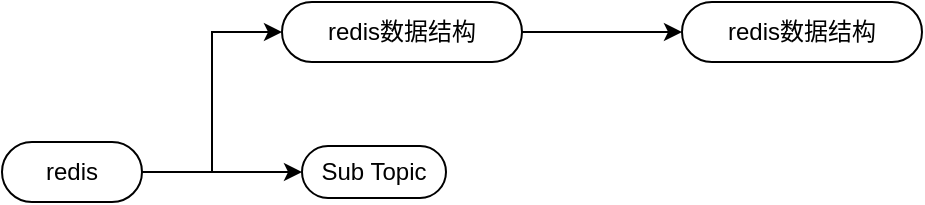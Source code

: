 <mxfile version="20.2.4" type="github">
  <diagram id="RoLRDO0qcCBTdqJRMGVp" name="第 1 页">
    <mxGraphModel dx="890" dy="588" grid="1" gridSize="10" guides="1" tooltips="1" connect="1" arrows="1" fold="1" page="1" pageScale="1" pageWidth="827" pageHeight="1169" math="0" shadow="0">
      <root>
        <mxCell id="0" />
        <mxCell id="1" parent="0" />
        <mxCell id="cntAYzFYLgstsXsxEqQx-9" value="" style="edgeStyle=orthogonalEdgeStyle;rounded=0;orthogonalLoop=1;jettySize=auto;html=1;entryX=0;entryY=0.5;entryDx=0;entryDy=0;" edge="1" parent="1" source="cntAYzFYLgstsXsxEqQx-6" target="cntAYzFYLgstsXsxEqQx-8">
          <mxGeometry relative="1" as="geometry" />
        </mxCell>
        <mxCell id="cntAYzFYLgstsXsxEqQx-13" style="edgeStyle=orthogonalEdgeStyle;rounded=0;orthogonalLoop=1;jettySize=auto;html=1;exitX=1;exitY=0.5;exitDx=0;exitDy=0;entryX=0;entryY=0.5;entryDx=0;entryDy=0;" edge="1" parent="1" source="cntAYzFYLgstsXsxEqQx-6" target="cntAYzFYLgstsXsxEqQx-10">
          <mxGeometry relative="1" as="geometry" />
        </mxCell>
        <mxCell id="cntAYzFYLgstsXsxEqQx-6" value="redis" style="whiteSpace=wrap;html=1;rounded=1;arcSize=50;align=center;verticalAlign=middle;strokeWidth=1;autosize=1;spacing=4;treeFolding=1;treeMoving=1;newEdgeStyle={&quot;edgeStyle&quot;:&quot;entityRelationEdgeStyle&quot;,&quot;startArrow&quot;:&quot;none&quot;,&quot;endArrow&quot;:&quot;none&quot;,&quot;segment&quot;:10,&quot;curved&quot;:1};" vertex="1" parent="1">
          <mxGeometry x="40" y="300" width="70" height="30" as="geometry" />
        </mxCell>
        <mxCell id="cntAYzFYLgstsXsxEqQx-15" value="" style="edgeStyle=orthogonalEdgeStyle;rounded=0;orthogonalLoop=1;jettySize=auto;html=1;" edge="1" parent="1" source="cntAYzFYLgstsXsxEqQx-8" target="cntAYzFYLgstsXsxEqQx-14">
          <mxGeometry relative="1" as="geometry" />
        </mxCell>
        <mxCell id="cntAYzFYLgstsXsxEqQx-8" value="redis数据结构" style="whiteSpace=wrap;html=1;rounded=1;arcSize=50;align=center;verticalAlign=middle;strokeWidth=1;autosize=1;spacing=4;treeFolding=1;treeMoving=1;newEdgeStyle={&quot;edgeStyle&quot;:&quot;entityRelationEdgeStyle&quot;,&quot;startArrow&quot;:&quot;none&quot;,&quot;endArrow&quot;:&quot;none&quot;,&quot;segment&quot;:10,&quot;curved&quot;:1};" vertex="1" parent="1">
          <mxGeometry x="180" y="230" width="120" height="30" as="geometry" />
        </mxCell>
        <mxCell id="cntAYzFYLgstsXsxEqQx-10" value="Sub Topic" style="whiteSpace=wrap;html=1;rounded=1;arcSize=50;align=center;verticalAlign=middle;strokeWidth=1;autosize=1;spacing=4;treeFolding=1;treeMoving=1;newEdgeStyle={&quot;edgeStyle&quot;:&quot;entityRelationEdgeStyle&quot;,&quot;startArrow&quot;:&quot;none&quot;,&quot;endArrow&quot;:&quot;none&quot;,&quot;segment&quot;:10,&quot;curved&quot;:1};" vertex="1" parent="1">
          <mxGeometry x="190" y="302" width="72" height="26" as="geometry" />
        </mxCell>
        <mxCell id="cntAYzFYLgstsXsxEqQx-14" value="redis数据结构" style="whiteSpace=wrap;html=1;rounded=1;arcSize=50;align=center;verticalAlign=middle;strokeWidth=1;autosize=1;spacing=4;treeFolding=1;treeMoving=1;newEdgeStyle={&quot;edgeStyle&quot;:&quot;entityRelationEdgeStyle&quot;,&quot;startArrow&quot;:&quot;none&quot;,&quot;endArrow&quot;:&quot;none&quot;,&quot;segment&quot;:10,&quot;curved&quot;:1};" vertex="1" parent="1">
          <mxGeometry x="380" y="230" width="120" height="30" as="geometry" />
        </mxCell>
      </root>
    </mxGraphModel>
  </diagram>
</mxfile>
